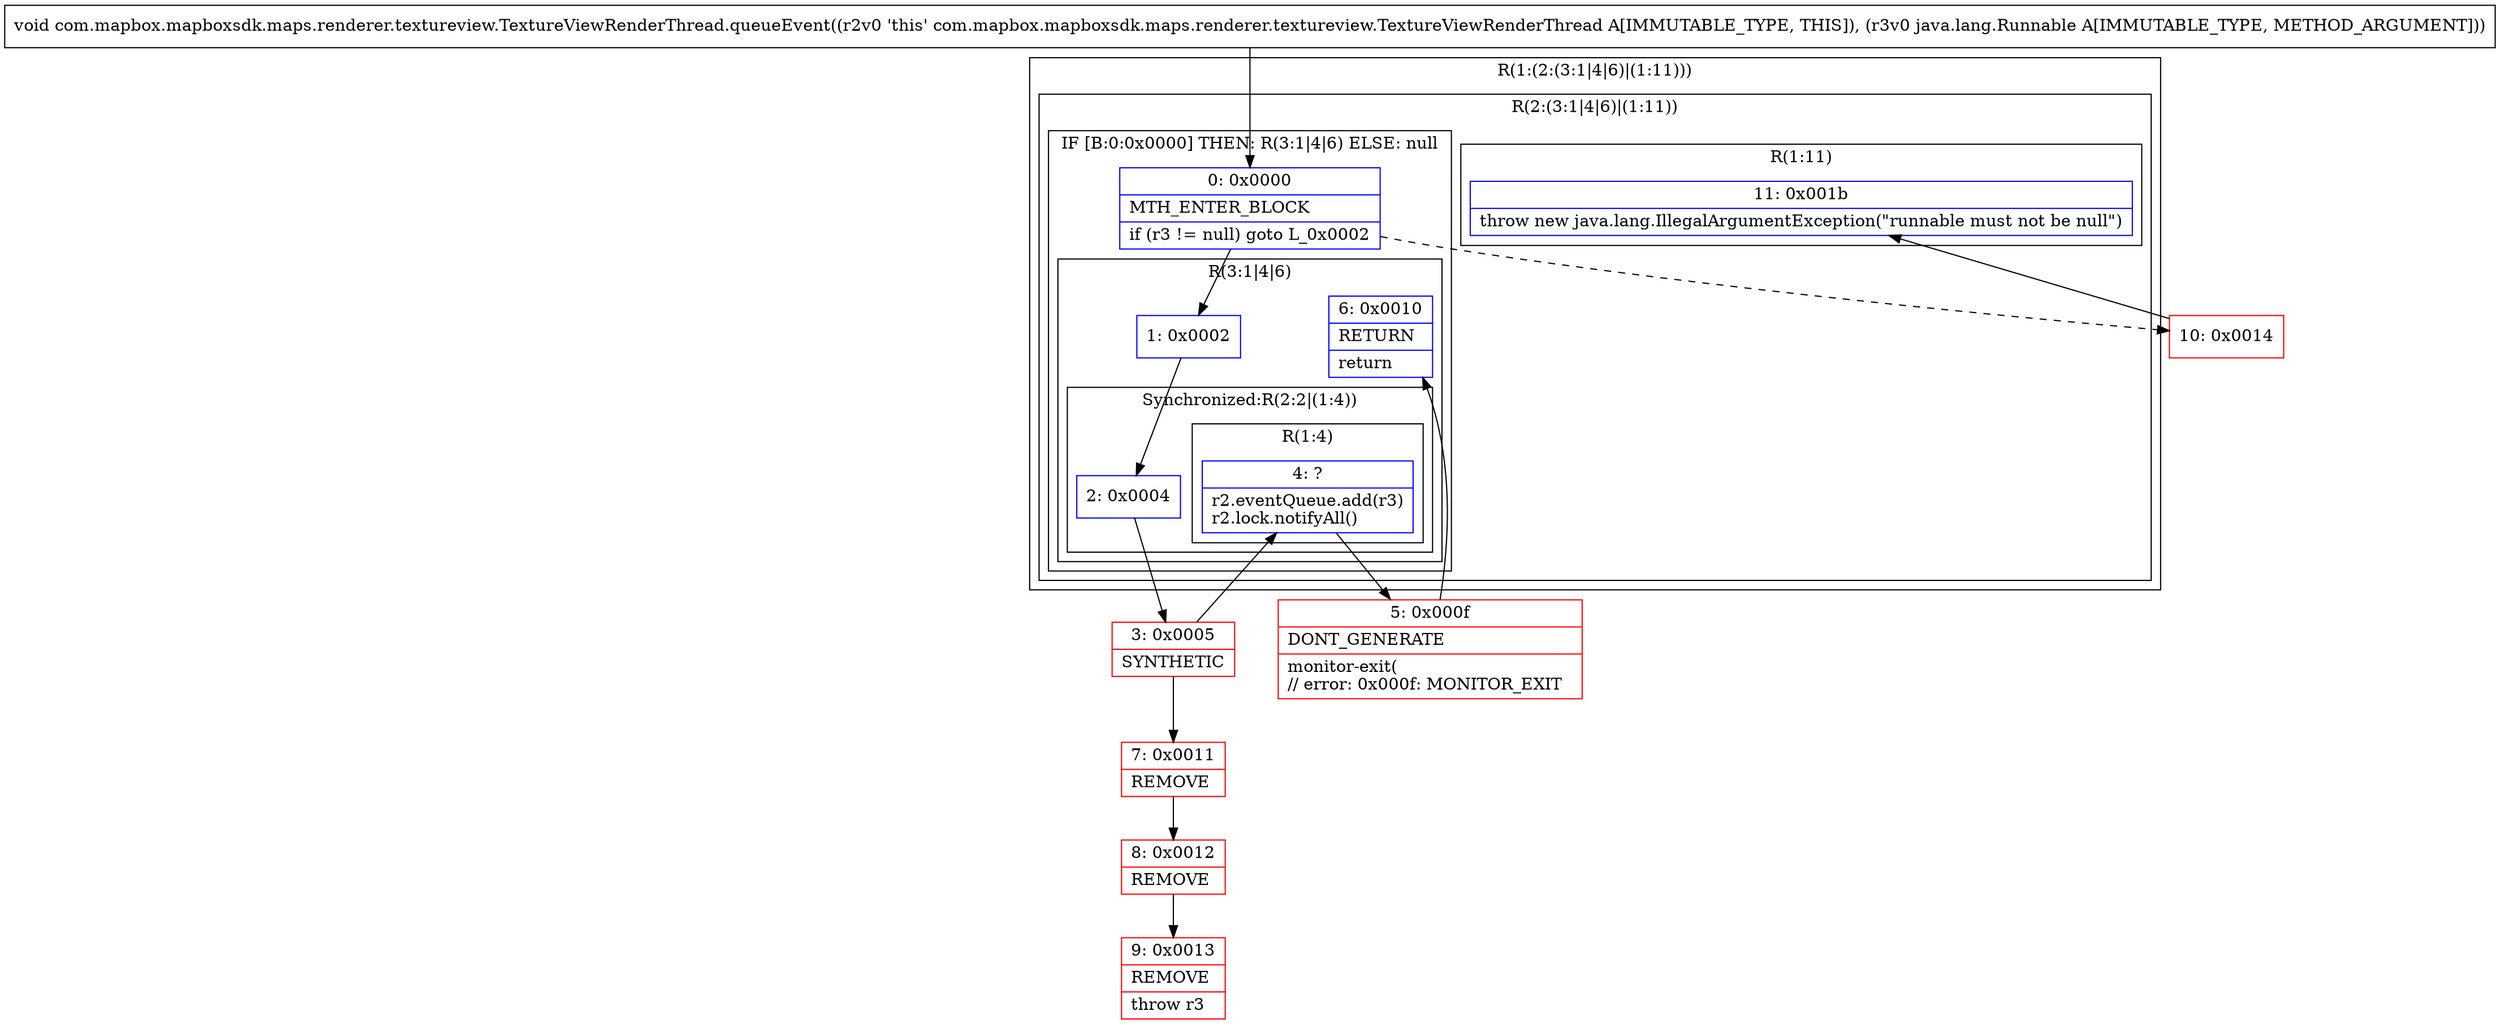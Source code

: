 digraph "CFG forcom.mapbox.mapboxsdk.maps.renderer.textureview.TextureViewRenderThread.queueEvent(Ljava\/lang\/Runnable;)V" {
subgraph cluster_Region_1957777590 {
label = "R(1:(2:(3:1|4|6)|(1:11)))";
node [shape=record,color=blue];
subgraph cluster_Region_1650676205 {
label = "R(2:(3:1|4|6)|(1:11))";
node [shape=record,color=blue];
subgraph cluster_IfRegion_1995356774 {
label = "IF [B:0:0x0000] THEN: R(3:1|4|6) ELSE: null";
node [shape=record,color=blue];
Node_0 [shape=record,label="{0\:\ 0x0000|MTH_ENTER_BLOCK\l|if (r3 != null) goto L_0x0002\l}"];
subgraph cluster_Region_280107607 {
label = "R(3:1|4|6)";
node [shape=record,color=blue];
Node_1 [shape=record,label="{1\:\ 0x0002}"];
subgraph cluster_SynchronizedRegion_1853410327 {
label = "Synchronized:R(2:2|(1:4))";
node [shape=record,color=blue];
Node_2 [shape=record,label="{2\:\ 0x0004}"];
subgraph cluster_Region_376177676 {
label = "R(1:4)";
node [shape=record,color=blue];
Node_4 [shape=record,label="{4\:\ ?|r2.eventQueue.add(r3)\lr2.lock.notifyAll()\l}"];
}
}
Node_6 [shape=record,label="{6\:\ 0x0010|RETURN\l|return\l}"];
}
}
subgraph cluster_Region_366129453 {
label = "R(1:11)";
node [shape=record,color=blue];
Node_11 [shape=record,label="{11\:\ 0x001b|throw new java.lang.IllegalArgumentException(\"runnable must not be null\")\l}"];
}
}
}
Node_3 [shape=record,color=red,label="{3\:\ 0x0005|SYNTHETIC\l}"];
Node_5 [shape=record,color=red,label="{5\:\ 0x000f|DONT_GENERATE\l|monitor\-exit(\l\/\/ error: 0x000f: MONITOR_EXIT  \l}"];
Node_7 [shape=record,color=red,label="{7\:\ 0x0011|REMOVE\l}"];
Node_8 [shape=record,color=red,label="{8\:\ 0x0012|REMOVE\l}"];
Node_9 [shape=record,color=red,label="{9\:\ 0x0013|REMOVE\l|throw r3\l}"];
Node_10 [shape=record,color=red,label="{10\:\ 0x0014}"];
MethodNode[shape=record,label="{void com.mapbox.mapboxsdk.maps.renderer.textureview.TextureViewRenderThread.queueEvent((r2v0 'this' com.mapbox.mapboxsdk.maps.renderer.textureview.TextureViewRenderThread A[IMMUTABLE_TYPE, THIS]), (r3v0 java.lang.Runnable A[IMMUTABLE_TYPE, METHOD_ARGUMENT])) }"];
MethodNode -> Node_0;
Node_0 -> Node_1;
Node_0 -> Node_10[style=dashed];
Node_1 -> Node_2;
Node_2 -> Node_3;
Node_4 -> Node_5;
Node_3 -> Node_4;
Node_3 -> Node_7;
Node_5 -> Node_6;
Node_7 -> Node_8;
Node_8 -> Node_9;
Node_10 -> Node_11;
}

